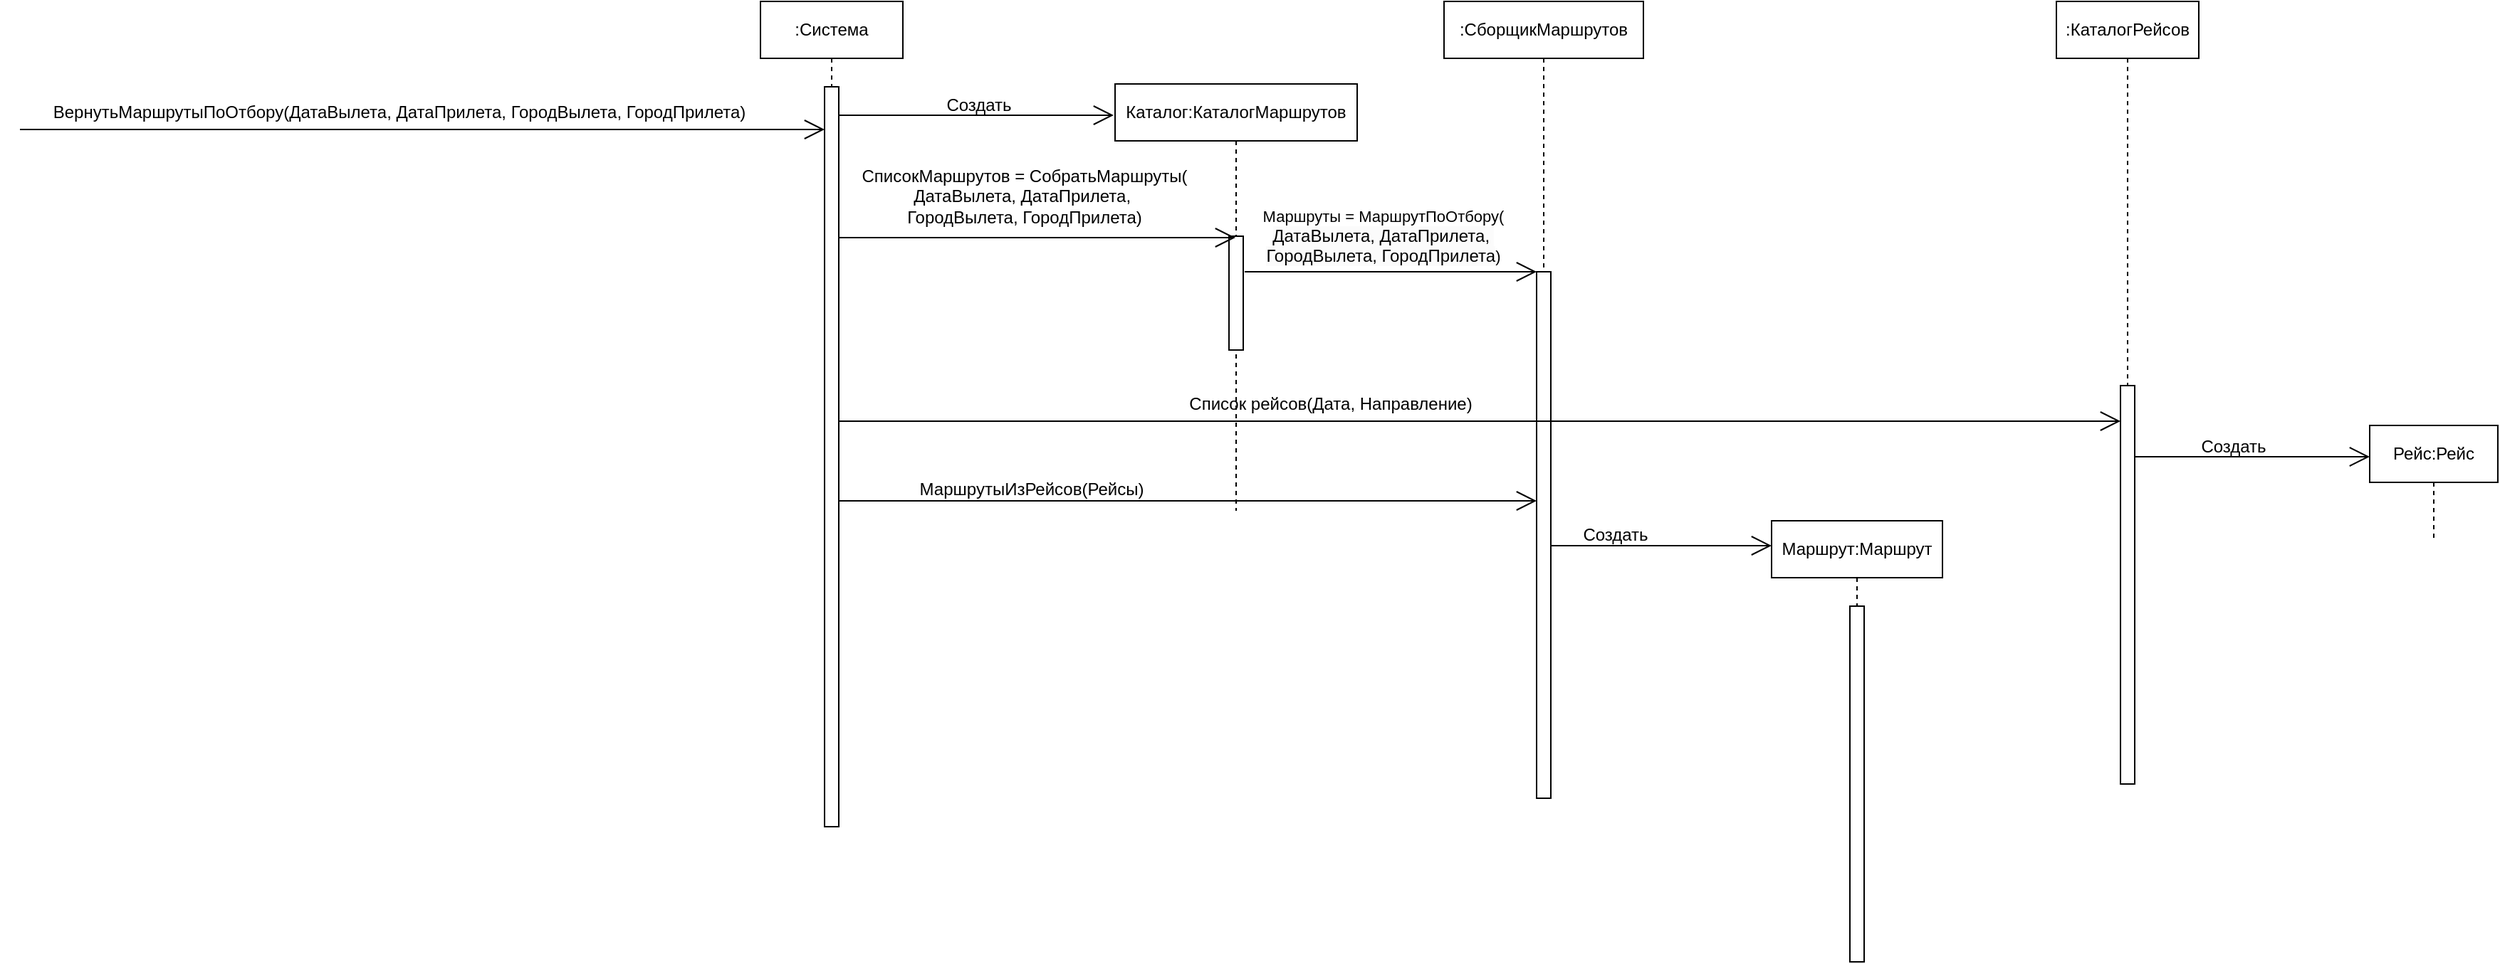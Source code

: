 <mxfile version="24.8.6">
  <diagram name="Страница — 1" id="ZNCVUd0mU2nUiBDq-4Yq">
    <mxGraphModel dx="1989" dy="672" grid="1" gridSize="10" guides="1" tooltips="1" connect="1" arrows="1" fold="1" page="1" pageScale="1" pageWidth="827" pageHeight="1169" math="0" shadow="0">
      <root>
        <mxCell id="0" />
        <mxCell id="1" parent="0" />
        <mxCell id="byzXYcXOz94wg6up4ohZ-3" value=":Система" style="shape=umlLifeline;perimeter=lifelinePerimeter;whiteSpace=wrap;html=1;container=1;dropTarget=0;collapsible=0;recursiveResize=0;outlineConnect=0;portConstraint=eastwest;newEdgeStyle={&quot;curved&quot;:0,&quot;rounded&quot;:0};" vertex="1" parent="1">
          <mxGeometry x="80" y="40" width="100" height="580" as="geometry" />
        </mxCell>
        <mxCell id="byzXYcXOz94wg6up4ohZ-5" value="" style="html=1;points=[[0,0,0,0,5],[0,1,0,0,-5],[1,0,0,0,5],[1,1,0,0,-5]];perimeter=orthogonalPerimeter;outlineConnect=0;targetShapes=umlLifeline;portConstraint=eastwest;newEdgeStyle={&quot;curved&quot;:0,&quot;rounded&quot;:0};" vertex="1" parent="byzXYcXOz94wg6up4ohZ-3">
          <mxGeometry x="45" y="60" width="10" height="520" as="geometry" />
        </mxCell>
        <mxCell id="byzXYcXOz94wg6up4ohZ-4" value="Каталог:КаталогМаршрутов" style="shape=umlLifeline;perimeter=lifelinePerimeter;whiteSpace=wrap;html=1;container=1;dropTarget=0;collapsible=0;recursiveResize=0;outlineConnect=0;portConstraint=eastwest;newEdgeStyle={&quot;curved&quot;:0,&quot;rounded&quot;:0};" vertex="1" parent="1">
          <mxGeometry x="329" y="98" width="170" height="300" as="geometry" />
        </mxCell>
        <mxCell id="byzXYcXOz94wg6up4ohZ-10" value="" style="html=1;points=[[0,0,0,0,5],[0,1,0,0,-5],[1,0,0,0,5],[1,1,0,0,-5]];perimeter=orthogonalPerimeter;outlineConnect=0;targetShapes=umlLifeline;portConstraint=eastwest;newEdgeStyle={&quot;curved&quot;:0,&quot;rounded&quot;:0};" vertex="1" parent="byzXYcXOz94wg6up4ohZ-4">
          <mxGeometry x="80" y="107" width="10" height="80" as="geometry" />
        </mxCell>
        <mxCell id="byzXYcXOz94wg6up4ohZ-7" value="" style="endArrow=open;endFill=1;endSize=12;html=1;rounded=0;" edge="1" parent="1" source="byzXYcXOz94wg6up4ohZ-5">
          <mxGeometry width="160" relative="1" as="geometry">
            <mxPoint x="143" y="120" as="sourcePoint" />
            <mxPoint x="328" y="120" as="targetPoint" />
          </mxGeometry>
        </mxCell>
        <mxCell id="byzXYcXOz94wg6up4ohZ-8" value="Создать" style="text;html=1;align=center;verticalAlign=middle;resizable=0;points=[];autosize=1;strokeColor=none;fillColor=none;" vertex="1" parent="1">
          <mxGeometry x="198" y="98" width="70" height="30" as="geometry" />
        </mxCell>
        <mxCell id="byzXYcXOz94wg6up4ohZ-9" value="" style="endArrow=open;endFill=1;endSize=12;html=1;rounded=0;" edge="1" parent="1" source="byzXYcXOz94wg6up4ohZ-5">
          <mxGeometry width="160" relative="1" as="geometry">
            <mxPoint x="140" y="206" as="sourcePoint" />
            <mxPoint x="413.5" y="206" as="targetPoint" />
          </mxGeometry>
        </mxCell>
        <mxCell id="byzXYcXOz94wg6up4ohZ-11" value="СписокМаршрутов = СобратьМаршруты(&#xa;ДатаВылета, ДатаПрилета, &#xa;ГородВылета, ГородПрилета)" style="text;html=1;align=center;verticalAlign=middle;resizable=0;points=[];autosize=1;strokeColor=none;fillColor=none;" vertex="1" parent="1">
          <mxGeometry x="140" y="147" width="250" height="60" as="geometry" />
        </mxCell>
        <mxCell id="byzXYcXOz94wg6up4ohZ-12" value=":СборщикМаршрутов" style="shape=umlLifeline;perimeter=lifelinePerimeter;whiteSpace=wrap;html=1;container=1;dropTarget=0;collapsible=0;recursiveResize=0;outlineConnect=0;portConstraint=eastwest;newEdgeStyle={&quot;curved&quot;:0,&quot;rounded&quot;:0};" vertex="1" parent="1">
          <mxGeometry x="560" y="40" width="140" height="560" as="geometry" />
        </mxCell>
        <mxCell id="byzXYcXOz94wg6up4ohZ-16" value="" style="html=1;points=[[0,0,0,0,5],[0,1,0,0,-5],[1,0,0,0,5],[1,1,0,0,-5]];perimeter=orthogonalPerimeter;outlineConnect=0;targetShapes=umlLifeline;portConstraint=eastwest;newEdgeStyle={&quot;curved&quot;:0,&quot;rounded&quot;:0};" vertex="1" parent="byzXYcXOz94wg6up4ohZ-12">
          <mxGeometry x="65" y="190" width="10" height="370" as="geometry" />
        </mxCell>
        <mxCell id="byzXYcXOz94wg6up4ohZ-14" value=":КаталогРейсов" style="shape=umlLifeline;perimeter=lifelinePerimeter;whiteSpace=wrap;html=1;container=1;dropTarget=0;collapsible=0;recursiveResize=0;outlineConnect=0;portConstraint=eastwest;newEdgeStyle={&quot;curved&quot;:0,&quot;rounded&quot;:0};" vertex="1" parent="1">
          <mxGeometry x="990" y="40" width="100" height="300" as="geometry" />
        </mxCell>
        <mxCell id="byzXYcXOz94wg6up4ohZ-15" value="" style="endArrow=open;endFill=1;endSize=12;html=1;rounded=0;" edge="1" parent="1" target="byzXYcXOz94wg6up4ohZ-16">
          <mxGeometry width="160" relative="1" as="geometry">
            <mxPoint x="420" y="230" as="sourcePoint" />
            <mxPoint x="580" y="230" as="targetPoint" />
          </mxGeometry>
        </mxCell>
        <mxCell id="byzXYcXOz94wg6up4ohZ-20" value="Маршруты = МаршрутПоОтбору(&lt;div&gt;&lt;span style=&quot;background-color: rgb(251, 251, 251); font-size: 12px;&quot;&gt;ДатаВылета, ДатаПрилета,&amp;nbsp;&lt;br&gt;&lt;/span&gt;&lt;span style=&quot;background-color: rgb(251, 251, 251); font-size: 12px;&quot;&gt;ГородВылета, ГородПрилета&lt;/span&gt;)&lt;/div&gt;" style="edgeLabel;html=1;align=center;verticalAlign=middle;resizable=0;points=[];" vertex="1" connectable="0" parent="byzXYcXOz94wg6up4ohZ-15">
          <mxGeometry x="-0.698" y="1" relative="1" as="geometry">
            <mxPoint x="66" y="-24" as="offset" />
          </mxGeometry>
        </mxCell>
        <mxCell id="byzXYcXOz94wg6up4ohZ-17" value="Маршрут:Маршрут" style="shape=umlLifeline;perimeter=lifelinePerimeter;whiteSpace=wrap;html=1;container=1;dropTarget=0;collapsible=0;recursiveResize=0;outlineConnect=0;portConstraint=eastwest;newEdgeStyle={&quot;curved&quot;:0,&quot;rounded&quot;:0};" vertex="1" parent="1">
          <mxGeometry x="790" y="405" width="120" height="310" as="geometry" />
        </mxCell>
        <mxCell id="byzXYcXOz94wg6up4ohZ-21" value="" style="html=1;points=[[0,0,0,0,5],[0,1,0,0,-5],[1,0,0,0,5],[1,1,0,0,-5]];perimeter=orthogonalPerimeter;outlineConnect=0;targetShapes=umlLifeline;portConstraint=eastwest;newEdgeStyle={&quot;curved&quot;:0,&quot;rounded&quot;:0};" vertex="1" parent="byzXYcXOz94wg6up4ohZ-17">
          <mxGeometry x="55" y="60" width="10" height="250" as="geometry" />
        </mxCell>
        <mxCell id="byzXYcXOz94wg6up4ohZ-18" value="" style="endArrow=open;endFill=1;endSize=12;html=1;rounded=0;" edge="1" parent="1">
          <mxGeometry width="160" relative="1" as="geometry">
            <mxPoint x="635" y="422.5" as="sourcePoint" />
            <mxPoint x="790" y="422.5" as="targetPoint" />
          </mxGeometry>
        </mxCell>
        <mxCell id="byzXYcXOz94wg6up4ohZ-19" value="Создать" style="text;html=1;align=center;verticalAlign=middle;resizable=0;points=[];autosize=1;strokeColor=none;fillColor=none;" vertex="1" parent="1">
          <mxGeometry x="645" y="400" width="70" height="30" as="geometry" />
        </mxCell>
        <mxCell id="byzXYcXOz94wg6up4ohZ-23" value="" style="html=1;points=[[0,0,0,0,5],[0,1,0,0,-5],[1,0,0,0,5],[1,1,0,0,-5]];perimeter=orthogonalPerimeter;outlineConnect=0;targetShapes=umlLifeline;portConstraint=eastwest;newEdgeStyle={&quot;curved&quot;:0,&quot;rounded&quot;:0};" vertex="1" parent="1">
          <mxGeometry x="1035" y="310" width="10" height="280" as="geometry" />
        </mxCell>
        <mxCell id="byzXYcXOz94wg6up4ohZ-27" value="" style="endArrow=open;endFill=1;endSize=12;html=1;rounded=0;" edge="1" parent="1">
          <mxGeometry width="160" relative="1" as="geometry">
            <mxPoint x="135" y="335.0" as="sourcePoint" />
            <mxPoint x="1035" y="335.0" as="targetPoint" />
          </mxGeometry>
        </mxCell>
        <mxCell id="byzXYcXOz94wg6up4ohZ-28" value="Список рейсов(Дата, Направление)" style="text;html=1;align=center;verticalAlign=middle;resizable=0;points=[];autosize=1;strokeColor=none;fillColor=none;" vertex="1" parent="1">
          <mxGeometry x="370" y="308" width="220" height="30" as="geometry" />
        </mxCell>
        <mxCell id="byzXYcXOz94wg6up4ohZ-29" value="" style="endArrow=open;endFill=1;endSize=12;html=1;rounded=0;" edge="1" parent="1" target="byzXYcXOz94wg6up4ohZ-5">
          <mxGeometry width="160" relative="1" as="geometry">
            <mxPoint x="-440" y="130" as="sourcePoint" />
            <mxPoint x="120" y="128" as="targetPoint" />
          </mxGeometry>
        </mxCell>
        <mxCell id="byzXYcXOz94wg6up4ohZ-31" value="ВернутьМаршрутыПоОтбору(ДатаВылета, ДатаПрилета,&amp;nbsp;&lt;span style=&quot;background-color: initial;&quot;&gt;ГородВылета, ГородПрилета&lt;/span&gt;&lt;span style=&quot;background-color: initial;&quot;&gt;)&lt;/span&gt;" style="text;html=1;align=center;verticalAlign=middle;resizable=0;points=[];autosize=1;strokeColor=none;fillColor=none;fontFamily=Helvetica;fontSize=12;fontColor=default;" vertex="1" parent="1">
          <mxGeometry x="-429" y="103" width="510" height="30" as="geometry" />
        </mxCell>
        <mxCell id="byzXYcXOz94wg6up4ohZ-32" value="" style="endArrow=open;endFill=1;endSize=12;html=1;rounded=0;strokeColor=default;align=center;verticalAlign=middle;fontFamily=Helvetica;fontSize=12;fontColor=default;labelBackgroundColor=default;autosize=1;resizable=0;" edge="1" parent="1">
          <mxGeometry width="160" relative="1" as="geometry">
            <mxPoint x="135" y="391.0" as="sourcePoint" />
            <mxPoint x="625" y="391.0" as="targetPoint" />
          </mxGeometry>
        </mxCell>
        <mxCell id="byzXYcXOz94wg6up4ohZ-33" value="МаршрутыИзРейсов(Рейсы)" style="text;html=1;align=center;verticalAlign=middle;resizable=0;points=[];autosize=1;strokeColor=none;fillColor=none;fontFamily=Helvetica;fontSize=12;fontColor=default;" vertex="1" parent="1">
          <mxGeometry x="180" y="368" width="180" height="30" as="geometry" />
        </mxCell>
        <mxCell id="byzXYcXOz94wg6up4ohZ-38" value="Рейс:Рейс" style="shape=umlLifeline;perimeter=lifelinePerimeter;whiteSpace=wrap;html=1;container=1;dropTarget=0;collapsible=0;recursiveResize=0;outlineConnect=0;portConstraint=eastwest;newEdgeStyle={&quot;curved&quot;:0,&quot;rounded&quot;:0};" vertex="1" parent="1">
          <mxGeometry x="1210" y="338" width="90" height="82" as="geometry" />
        </mxCell>
        <mxCell id="byzXYcXOz94wg6up4ohZ-40" value="" style="endArrow=open;endFill=1;endSize=12;html=1;rounded=0;strokeColor=default;align=center;verticalAlign=middle;fontFamily=Helvetica;fontSize=12;fontColor=default;labelBackgroundColor=default;autosize=1;resizable=0;" edge="1" parent="1" source="byzXYcXOz94wg6up4ohZ-23">
          <mxGeometry width="160" relative="1" as="geometry">
            <mxPoint x="1050" y="360" as="sourcePoint" />
            <mxPoint x="1210" y="360" as="targetPoint" />
          </mxGeometry>
        </mxCell>
        <mxCell id="byzXYcXOz94wg6up4ohZ-41" value="Создать" style="text;html=1;align=center;verticalAlign=middle;resizable=0;points=[];autosize=1;strokeColor=none;fillColor=none;fontFamily=Helvetica;fontSize=12;fontColor=default;" vertex="1" parent="1">
          <mxGeometry x="1079" y="338" width="70" height="30" as="geometry" />
        </mxCell>
      </root>
    </mxGraphModel>
  </diagram>
</mxfile>
